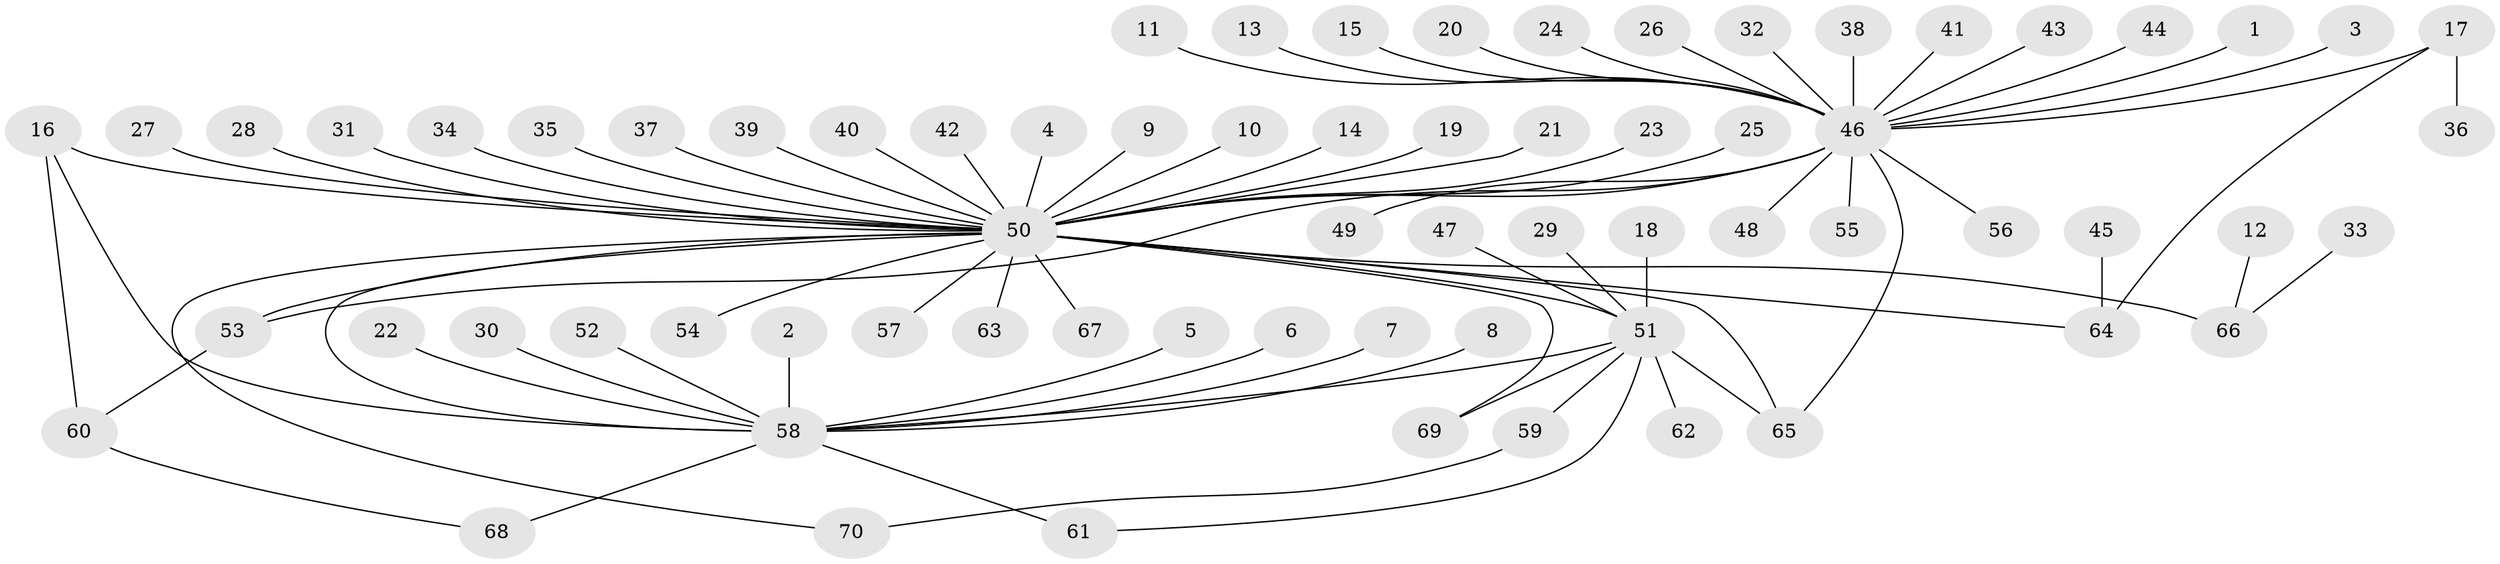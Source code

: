 // original degree distribution, {15: 0.007142857142857143, 23: 0.007142857142857143, 6: 0.02857142857142857, 9: 0.007142857142857143, 4: 0.02142857142857143, 14: 0.014285714285714285, 1: 0.5857142857142857, 3: 0.07142857142857142, 2: 0.24285714285714285, 8: 0.007142857142857143, 5: 0.007142857142857143}
// Generated by graph-tools (version 1.1) at 2025/49/03/09/25 03:49:56]
// undirected, 70 vertices, 80 edges
graph export_dot {
graph [start="1"]
  node [color=gray90,style=filled];
  1;
  2;
  3;
  4;
  5;
  6;
  7;
  8;
  9;
  10;
  11;
  12;
  13;
  14;
  15;
  16;
  17;
  18;
  19;
  20;
  21;
  22;
  23;
  24;
  25;
  26;
  27;
  28;
  29;
  30;
  31;
  32;
  33;
  34;
  35;
  36;
  37;
  38;
  39;
  40;
  41;
  42;
  43;
  44;
  45;
  46;
  47;
  48;
  49;
  50;
  51;
  52;
  53;
  54;
  55;
  56;
  57;
  58;
  59;
  60;
  61;
  62;
  63;
  64;
  65;
  66;
  67;
  68;
  69;
  70;
  1 -- 46 [weight=1.0];
  2 -- 58 [weight=1.0];
  3 -- 46 [weight=1.0];
  4 -- 50 [weight=1.0];
  5 -- 58 [weight=1.0];
  6 -- 58 [weight=1.0];
  7 -- 58 [weight=1.0];
  8 -- 58 [weight=1.0];
  9 -- 50 [weight=1.0];
  10 -- 50 [weight=1.0];
  11 -- 46 [weight=1.0];
  12 -- 66 [weight=1.0];
  13 -- 46 [weight=1.0];
  14 -- 50 [weight=1.0];
  15 -- 46 [weight=1.0];
  16 -- 50 [weight=1.0];
  16 -- 58 [weight=1.0];
  16 -- 60 [weight=1.0];
  17 -- 36 [weight=1.0];
  17 -- 46 [weight=1.0];
  17 -- 64 [weight=1.0];
  18 -- 51 [weight=1.0];
  19 -- 50 [weight=1.0];
  20 -- 46 [weight=1.0];
  21 -- 50 [weight=1.0];
  22 -- 58 [weight=1.0];
  23 -- 50 [weight=1.0];
  24 -- 46 [weight=1.0];
  25 -- 50 [weight=1.0];
  26 -- 46 [weight=1.0];
  27 -- 50 [weight=1.0];
  28 -- 50 [weight=1.0];
  29 -- 51 [weight=1.0];
  30 -- 58 [weight=1.0];
  31 -- 50 [weight=1.0];
  32 -- 46 [weight=1.0];
  33 -- 66 [weight=1.0];
  34 -- 50 [weight=1.0];
  35 -- 50 [weight=1.0];
  37 -- 50 [weight=1.0];
  38 -- 46 [weight=1.0];
  39 -- 50 [weight=1.0];
  40 -- 50 [weight=1.0];
  41 -- 46 [weight=1.0];
  42 -- 50 [weight=1.0];
  43 -- 46 [weight=1.0];
  44 -- 46 [weight=1.0];
  45 -- 64 [weight=1.0];
  46 -- 48 [weight=1.0];
  46 -- 49 [weight=1.0];
  46 -- 50 [weight=1.0];
  46 -- 53 [weight=1.0];
  46 -- 55 [weight=1.0];
  46 -- 56 [weight=1.0];
  46 -- 65 [weight=1.0];
  47 -- 51 [weight=1.0];
  50 -- 51 [weight=1.0];
  50 -- 53 [weight=1.0];
  50 -- 54 [weight=1.0];
  50 -- 57 [weight=1.0];
  50 -- 58 [weight=1.0];
  50 -- 63 [weight=1.0];
  50 -- 64 [weight=1.0];
  50 -- 65 [weight=1.0];
  50 -- 66 [weight=2.0];
  50 -- 67 [weight=1.0];
  50 -- 69 [weight=1.0];
  50 -- 70 [weight=1.0];
  51 -- 58 [weight=1.0];
  51 -- 59 [weight=1.0];
  51 -- 61 [weight=1.0];
  51 -- 62 [weight=1.0];
  51 -- 65 [weight=1.0];
  51 -- 69 [weight=1.0];
  52 -- 58 [weight=1.0];
  53 -- 60 [weight=1.0];
  58 -- 61 [weight=1.0];
  58 -- 68 [weight=1.0];
  59 -- 70 [weight=1.0];
  60 -- 68 [weight=1.0];
}
